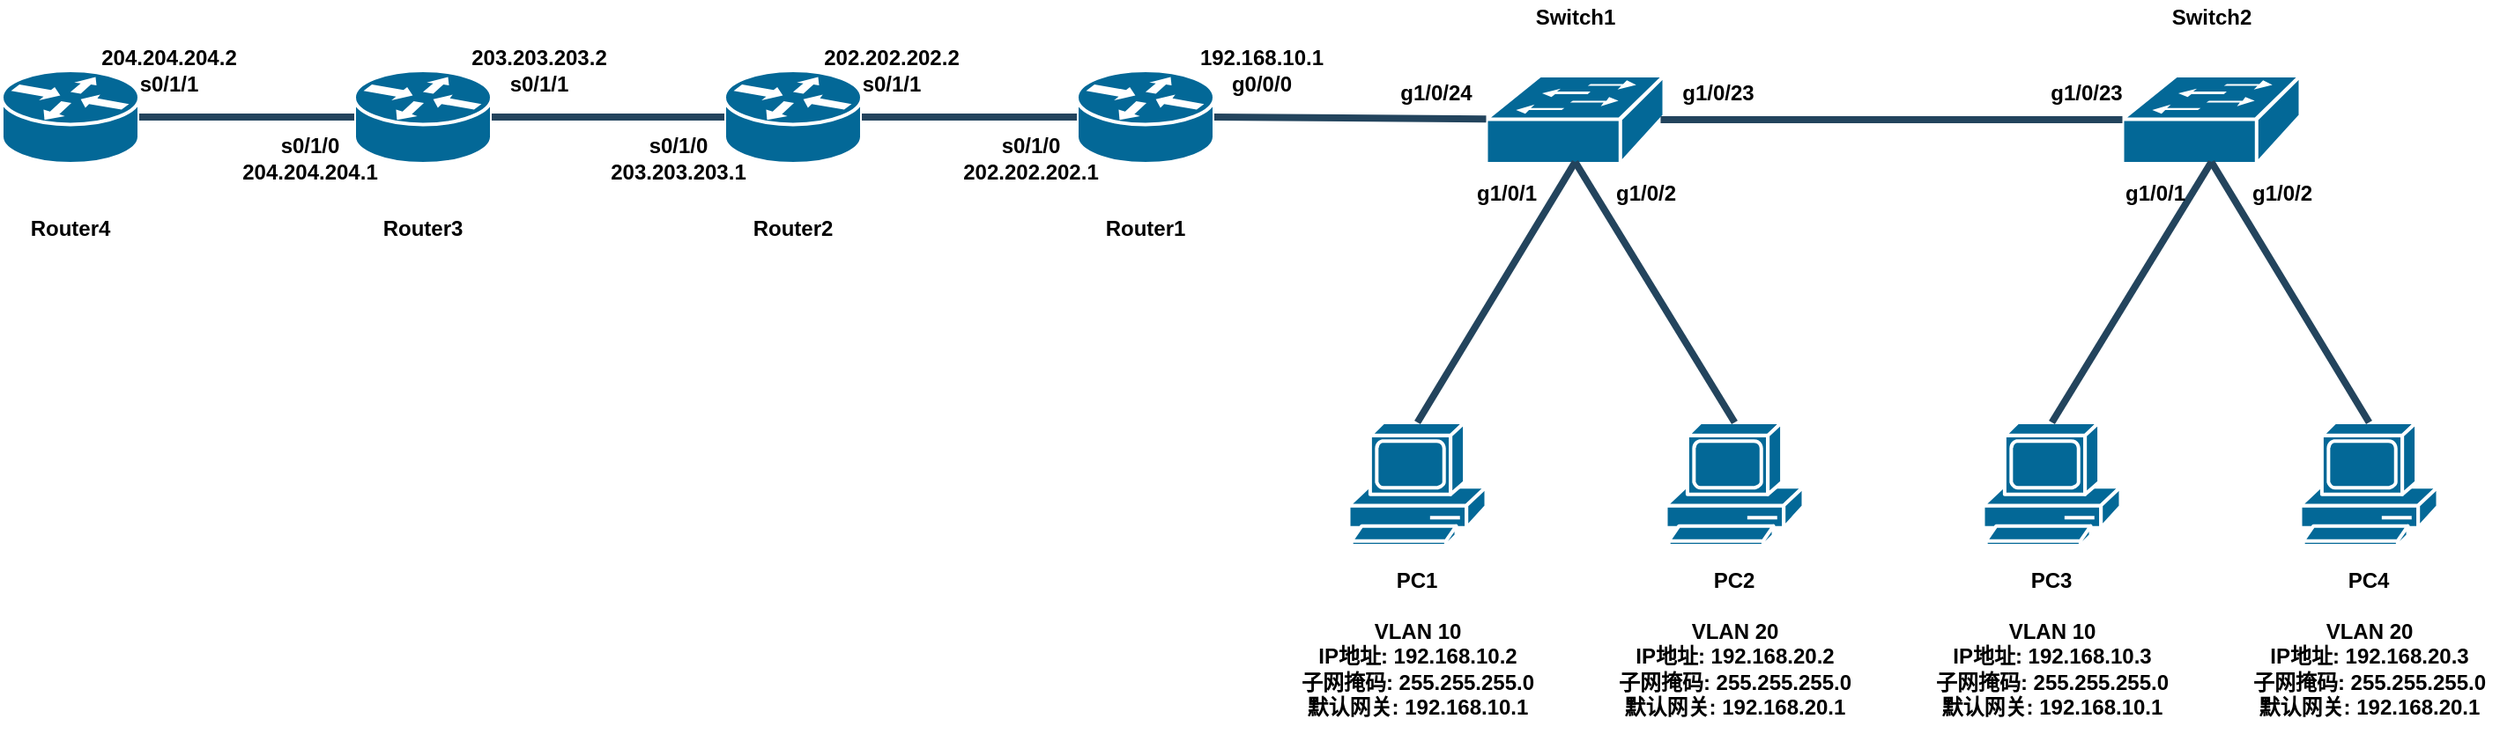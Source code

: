 <mxfile version="13.9.8" type="device"><diagram id="lgmPd-8WGn9R2Iw6znCl" name="第 1 页"><mxGraphModel dx="2107" dy="987" grid="1" gridSize="10" guides="1" tooltips="1" connect="1" arrows="1" fold="1" page="1" pageScale="1" pageWidth="827" pageHeight="1169" math="0" shadow="0"><root><mxCell id="0"/><mxCell id="1" parent="0"/><mxCell id="-E9lR9sstc9akbDXiPJe-2" value="" style="shape=mxgraph.cisco.switches.workgroup_switch;html=1;pointerEvents=1;dashed=0;fillColor=#036897;strokeColor=#ffffff;strokeWidth=2;verticalLabelPosition=bottom;verticalAlign=top;align=center;outlineConnect=0;fontStyle=1" parent="1" vertex="1"><mxGeometry x="972.25" y="463" width="101" height="50" as="geometry"/></mxCell><mxCell id="-E9lR9sstc9akbDXiPJe-3" value="" style="shape=mxgraph.cisco.routers.router;html=1;pointerEvents=1;dashed=0;fillColor=#036897;strokeColor=#ffffff;strokeWidth=2;verticalLabelPosition=bottom;verticalAlign=top;align=center;outlineConnect=0;fontStyle=1" parent="1" vertex="1"><mxGeometry x="130" y="460" width="78" height="53" as="geometry"/></mxCell><mxCell id="-E9lR9sstc9akbDXiPJe-4" value="" style="shape=mxgraph.cisco.computers_and_peripherals.pc;html=1;pointerEvents=1;dashed=0;fillColor=#036897;strokeColor=#ffffff;strokeWidth=2;verticalLabelPosition=bottom;verticalAlign=top;align=center;outlineConnect=0;fontStyle=1" parent="1" vertex="1"><mxGeometry x="894.25" y="660" width="78" height="70" as="geometry"/></mxCell><mxCell id="-E9lR9sstc9akbDXiPJe-6" value="" style="shape=mxgraph.cisco.routers.router;html=1;pointerEvents=1;dashed=0;fillColor=#036897;strokeColor=#ffffff;strokeWidth=2;verticalLabelPosition=bottom;verticalAlign=top;align=center;outlineConnect=0;fontStyle=1" parent="1" vertex="1"><mxGeometry x="330" y="460" width="78" height="53" as="geometry"/></mxCell><mxCell id="-E9lR9sstc9akbDXiPJe-7" value="" style="shape=mxgraph.cisco.routers.router;html=1;pointerEvents=1;dashed=0;fillColor=#036897;strokeColor=#ffffff;strokeWidth=2;verticalLabelPosition=bottom;verticalAlign=top;align=center;outlineConnect=0;fontStyle=1" parent="1" vertex="1"><mxGeometry x="540" y="460" width="78" height="53" as="geometry"/></mxCell><mxCell id="-E9lR9sstc9akbDXiPJe-8" value="" style="shape=mxgraph.cisco.routers.router;html=1;pointerEvents=1;dashed=0;fillColor=#036897;strokeColor=#ffffff;strokeWidth=2;verticalLabelPosition=bottom;verticalAlign=top;align=center;outlineConnect=0;fontStyle=1" parent="1" vertex="1"><mxGeometry x="740" y="460" width="78" height="53" as="geometry"/></mxCell><mxCell id="-E9lR9sstc9akbDXiPJe-9" value="" style="shape=mxgraph.cisco.computers_and_peripherals.pc;html=1;pointerEvents=1;dashed=0;fillColor=#036897;strokeColor=#ffffff;strokeWidth=2;verticalLabelPosition=bottom;verticalAlign=top;align=center;outlineConnect=0;fontStyle=1" parent="1" vertex="1"><mxGeometry x="1074.25" y="660" width="78" height="70" as="geometry"/></mxCell><mxCell id="-E9lR9sstc9akbDXiPJe-10" value="" style="shape=mxgraph.cisco.computers_and_peripherals.pc;html=1;pointerEvents=1;dashed=0;fillColor=#036897;strokeColor=#ffffff;strokeWidth=2;verticalLabelPosition=bottom;verticalAlign=top;align=center;outlineConnect=0;fontStyle=1" parent="1" vertex="1"><mxGeometry x="1254.25" y="660" width="78" height="70" as="geometry"/></mxCell><mxCell id="-E9lR9sstc9akbDXiPJe-11" value="" style="shape=mxgraph.cisco.computers_and_peripherals.pc;html=1;pointerEvents=1;dashed=0;fillColor=#036897;strokeColor=#ffffff;strokeWidth=2;verticalLabelPosition=bottom;verticalAlign=top;align=center;outlineConnect=0;fontStyle=1" parent="1" vertex="1"><mxGeometry x="1434.25" y="660" width="78" height="70" as="geometry"/></mxCell><mxCell id="-E9lR9sstc9akbDXiPJe-12" value="" style="shape=mxgraph.cisco.switches.workgroup_switch;html=1;pointerEvents=1;dashed=0;fillColor=#036897;strokeColor=#ffffff;strokeWidth=2;verticalLabelPosition=bottom;verticalAlign=top;align=center;outlineConnect=0;fontStyle=1" parent="1" vertex="1"><mxGeometry x="1333.25" y="463" width="101" height="50" as="geometry"/></mxCell><mxCell id="-E9lR9sstc9akbDXiPJe-18" style="rounded=1;html=1;strokeColor=#23445D;endArrow=none;endFill=0;strokeWidth=4;exitX=1;exitY=0.5;exitDx=0;exitDy=0;exitPerimeter=0;entryX=0;entryY=0.5;entryDx=0;entryDy=0;entryPerimeter=0;fontStyle=1" parent="1" source="-E9lR9sstc9akbDXiPJe-3" target="-E9lR9sstc9akbDXiPJe-6" edge="1"><mxGeometry relative="1" as="geometry"><mxPoint x="549.376" y="526" as="sourcePoint"/><mxPoint x="534.624" y="854" as="targetPoint"/></mxGeometry></mxCell><mxCell id="-E9lR9sstc9akbDXiPJe-19" style="rounded=1;html=1;strokeColor=#23445D;endArrow=none;endFill=0;strokeWidth=4;exitX=1;exitY=0.5;exitDx=0;exitDy=0;exitPerimeter=0;entryX=0;entryY=0.5;entryDx=0;entryDy=0;entryPerimeter=0;fillColor=#FF0000;fontStyle=1" parent="1" source="-E9lR9sstc9akbDXiPJe-6" target="-E9lR9sstc9akbDXiPJe-7" edge="1"><mxGeometry relative="1" as="geometry"><mxPoint x="559.376" y="536" as="sourcePoint"/><mxPoint x="544.624" y="864" as="targetPoint"/></mxGeometry></mxCell><mxCell id="-E9lR9sstc9akbDXiPJe-20" style="rounded=1;html=1;strokeColor=#23445D;endArrow=none;endFill=0;strokeWidth=4;exitX=1;exitY=0.5;exitDx=0;exitDy=0;exitPerimeter=0;entryX=0;entryY=0.5;entryDx=0;entryDy=0;entryPerimeter=0;fontStyle=1" parent="1" source="-E9lR9sstc9akbDXiPJe-7" target="-E9lR9sstc9akbDXiPJe-8" edge="1"><mxGeometry relative="1" as="geometry"><mxPoint x="569.376" y="546" as="sourcePoint"/><mxPoint x="554.624" y="874" as="targetPoint"/></mxGeometry></mxCell><mxCell id="-E9lR9sstc9akbDXiPJe-21" style="rounded=1;html=1;strokeColor=#23445D;endArrow=none;endFill=0;strokeWidth=4;exitX=1;exitY=0.5;exitDx=0;exitDy=0;exitPerimeter=0;fontStyle=1" parent="1" source="-E9lR9sstc9akbDXiPJe-8" target="-E9lR9sstc9akbDXiPJe-2" edge="1"><mxGeometry relative="1" as="geometry"><mxPoint x="579.376" y="556" as="sourcePoint"/><mxPoint x="564.624" y="884" as="targetPoint"/></mxGeometry></mxCell><mxCell id="-E9lR9sstc9akbDXiPJe-22" style="rounded=1;html=1;strokeColor=#23445D;endArrow=none;endFill=0;strokeWidth=4;exitX=0.98;exitY=0.5;exitDx=0;exitDy=0;exitPerimeter=0;entryX=0;entryY=0.5;entryDx=0;entryDy=0;entryPerimeter=0;fontStyle=1" parent="1" source="-E9lR9sstc9akbDXiPJe-2" target="-E9lR9sstc9akbDXiPJe-12" edge="1"><mxGeometry relative="1" as="geometry"><mxPoint x="1165.006" y="490" as="sourcePoint"/><mxPoint x="1150.254" y="818" as="targetPoint"/></mxGeometry></mxCell><mxCell id="-E9lR9sstc9akbDXiPJe-23" style="rounded=1;html=1;strokeColor=#23445D;endArrow=none;endFill=0;strokeWidth=4;exitX=0.5;exitY=0;exitDx=0;exitDy=0;exitPerimeter=0;entryX=0.5;entryY=0.98;entryDx=0;entryDy=0;entryPerimeter=0;fontStyle=1" parent="1" source="-E9lR9sstc9akbDXiPJe-4" target="-E9lR9sstc9akbDXiPJe-2" edge="1"><mxGeometry relative="1" as="geometry"><mxPoint x="752.25" y="496.5" as="sourcePoint"/><mxPoint x="982.25" y="497.73" as="targetPoint"/></mxGeometry></mxCell><mxCell id="-E9lR9sstc9akbDXiPJe-24" style="rounded=1;html=1;strokeColor=#23445D;endArrow=none;endFill=0;strokeWidth=4;exitX=0.5;exitY=0;exitDx=0;exitDy=0;exitPerimeter=0;entryX=0.5;entryY=0.98;entryDx=0;entryDy=0;entryPerimeter=0;fontStyle=1" parent="1" source="-E9lR9sstc9akbDXiPJe-9" target="-E9lR9sstc9akbDXiPJe-2" edge="1"><mxGeometry relative="1" as="geometry"><mxPoint x="762.25" y="506.5" as="sourcePoint"/><mxPoint x="992.25" y="507.73" as="targetPoint"/></mxGeometry></mxCell><mxCell id="-E9lR9sstc9akbDXiPJe-25" style="rounded=1;html=1;strokeColor=#23445D;endArrow=none;endFill=0;strokeWidth=4;exitX=0.5;exitY=0;exitDx=0;exitDy=0;exitPerimeter=0;entryX=0.5;entryY=0.98;entryDx=0;entryDy=0;entryPerimeter=0;fontStyle=1" parent="1" source="-E9lR9sstc9akbDXiPJe-10" target="-E9lR9sstc9akbDXiPJe-12" edge="1"><mxGeometry relative="1" as="geometry"><mxPoint x="772.25" y="516.5" as="sourcePoint"/><mxPoint x="1002.25" y="517.73" as="targetPoint"/></mxGeometry></mxCell><mxCell id="-E9lR9sstc9akbDXiPJe-26" style="rounded=1;html=1;strokeColor=#23445D;endArrow=none;endFill=0;strokeWidth=4;exitX=0.5;exitY=0;exitDx=0;exitDy=0;exitPerimeter=0;entryX=0.5;entryY=0.98;entryDx=0;entryDy=0;entryPerimeter=0;fontStyle=1" parent="1" source="-E9lR9sstc9akbDXiPJe-11" target="-E9lR9sstc9akbDXiPJe-12" edge="1"><mxGeometry relative="1" as="geometry"><mxPoint x="782.25" y="526.5" as="sourcePoint"/><mxPoint x="1012.25" y="527.73" as="targetPoint"/></mxGeometry></mxCell><mxCell id="-E9lR9sstc9akbDXiPJe-27" value="&lt;span&gt;204.204.204.2&lt;br&gt;s0/1/1&lt;/span&gt;" style="text;html=1;strokeColor=none;fillColor=none;align=center;verticalAlign=middle;whiteSpace=wrap;rounded=0;fontStyle=1" parent="1" vertex="1"><mxGeometry x="180" y="440" width="90" height="40" as="geometry"/></mxCell><mxCell id="-E9lR9sstc9akbDXiPJe-28" value="203.203.203.2&lt;br&gt;s0/1/1" style="text;html=1;strokeColor=none;fillColor=none;align=center;verticalAlign=middle;whiteSpace=wrap;rounded=0;fontStyle=1" parent="1" vertex="1"><mxGeometry x="390" y="440" width="90" height="40" as="geometry"/></mxCell><mxCell id="-E9lR9sstc9akbDXiPJe-29" value="202.202.202.2&lt;br&gt;s0/1/1" style="text;html=1;strokeColor=none;fillColor=none;align=center;verticalAlign=middle;whiteSpace=wrap;rounded=0;fontStyle=1" parent="1" vertex="1"><mxGeometry x="590" y="440" width="90" height="40" as="geometry"/></mxCell><mxCell id="-E9lR9sstc9akbDXiPJe-30" value="192.168.10.1&lt;br&gt;g0/0/0" style="text;html=1;strokeColor=none;fillColor=none;align=center;verticalAlign=middle;whiteSpace=wrap;rounded=0;fontStyle=1" parent="1" vertex="1"><mxGeometry x="800" y="440" width="90" height="40" as="geometry"/></mxCell><mxCell id="-E9lR9sstc9akbDXiPJe-31" value="g1/0/23" style="text;html=1;strokeColor=none;fillColor=none;align=center;verticalAlign=middle;whiteSpace=wrap;rounded=0;fontStyle=1" parent="1" vertex="1"><mxGeometry x="1084.25" y="463" width="40" height="20" as="geometry"/></mxCell><mxCell id="-E9lR9sstc9akbDXiPJe-32" value="g1/0/24" style="text;html=1;strokeColor=none;fillColor=none;align=center;verticalAlign=middle;whiteSpace=wrap;rounded=0;fontStyle=1" parent="1" vertex="1"><mxGeometry x="924.25" y="463" width="40" height="20" as="geometry"/></mxCell><mxCell id="-E9lR9sstc9akbDXiPJe-33" value="g1/0/23" style="text;html=1;strokeColor=none;fillColor=none;align=center;verticalAlign=middle;whiteSpace=wrap;rounded=0;fontStyle=1" parent="1" vertex="1"><mxGeometry x="1293.25" y="463" width="40" height="20" as="geometry"/></mxCell><mxCell id="-E9lR9sstc9akbDXiPJe-34" value="g1/0/1" style="text;html=1;strokeColor=none;fillColor=none;align=center;verticalAlign=middle;whiteSpace=wrap;rounded=0;fontStyle=1" parent="1" vertex="1"><mxGeometry x="964.25" y="520" width="40" height="20" as="geometry"/></mxCell><mxCell id="-E9lR9sstc9akbDXiPJe-35" value="g1/0/2" style="text;html=1;strokeColor=none;fillColor=none;align=center;verticalAlign=middle;whiteSpace=wrap;rounded=0;fontStyle=1" parent="1" vertex="1"><mxGeometry x="1042.75" y="520" width="40" height="20" as="geometry"/></mxCell><mxCell id="-E9lR9sstc9akbDXiPJe-36" value="g1/0/1" style="text;html=1;strokeColor=none;fillColor=none;align=center;verticalAlign=middle;whiteSpace=wrap;rounded=0;fontStyle=1" parent="1" vertex="1"><mxGeometry x="1332.25" y="520" width="40" height="20" as="geometry"/></mxCell><mxCell id="-E9lR9sstc9akbDXiPJe-37" value="g1/0/2" style="text;html=1;strokeColor=none;fillColor=none;align=center;verticalAlign=middle;whiteSpace=wrap;rounded=0;fontStyle=1" parent="1" vertex="1"><mxGeometry x="1403.75" y="520" width="40" height="20" as="geometry"/></mxCell><mxCell id="-E9lR9sstc9akbDXiPJe-38" value="PC1" style="text;html=1;strokeColor=none;fillColor=none;align=center;verticalAlign=middle;whiteSpace=wrap;rounded=0;fontStyle=1" parent="1" vertex="1"><mxGeometry x="913.25" y="740" width="40" height="20" as="geometry"/></mxCell><mxCell id="-E9lR9sstc9akbDXiPJe-39" value="PC2" style="text;html=1;strokeColor=none;fillColor=none;align=center;verticalAlign=middle;whiteSpace=wrap;rounded=0;fontStyle=1" parent="1" vertex="1"><mxGeometry x="1093.25" y="740" width="40" height="20" as="geometry"/></mxCell><mxCell id="-E9lR9sstc9akbDXiPJe-40" value="PC3" style="text;html=1;strokeColor=none;fillColor=none;align=center;verticalAlign=middle;whiteSpace=wrap;rounded=0;fontStyle=1" parent="1" vertex="1"><mxGeometry x="1273.25" y="740" width="40" height="20" as="geometry"/></mxCell><mxCell id="-E9lR9sstc9akbDXiPJe-41" value="PC4" style="text;html=1;strokeColor=none;fillColor=none;align=center;verticalAlign=middle;whiteSpace=wrap;rounded=0;fontStyle=1" parent="1" vertex="1"><mxGeometry x="1453.25" y="740" width="40" height="20" as="geometry"/></mxCell><mxCell id="-E9lR9sstc9akbDXiPJe-42" value="&lt;span&gt;Router4&lt;/span&gt;" style="text;html=1;strokeColor=none;fillColor=none;align=center;verticalAlign=middle;whiteSpace=wrap;rounded=0;fontStyle=1" parent="1" vertex="1"><mxGeometry x="149" y="540" width="40" height="20" as="geometry"/></mxCell><mxCell id="-E9lR9sstc9akbDXiPJe-43" value="Router3" style="text;html=1;strokeColor=none;fillColor=none;align=center;verticalAlign=middle;whiteSpace=wrap;rounded=0;fontStyle=1" parent="1" vertex="1"><mxGeometry x="349" y="540" width="40" height="20" as="geometry"/></mxCell><mxCell id="-E9lR9sstc9akbDXiPJe-44" value="Router2" style="text;html=1;strokeColor=none;fillColor=none;align=center;verticalAlign=middle;whiteSpace=wrap;rounded=0;fontStyle=1" parent="1" vertex="1"><mxGeometry x="559" y="540" width="40" height="20" as="geometry"/></mxCell><mxCell id="-E9lR9sstc9akbDXiPJe-45" value="Router1" style="text;html=1;strokeColor=none;fillColor=none;align=center;verticalAlign=middle;whiteSpace=wrap;rounded=0;fontStyle=1" parent="1" vertex="1"><mxGeometry x="759" y="540" width="40" height="20" as="geometry"/></mxCell><mxCell id="-E9lR9sstc9akbDXiPJe-46" value="Switch1" style="text;html=1;strokeColor=none;fillColor=none;align=center;verticalAlign=middle;whiteSpace=wrap;rounded=0;fontStyle=1" parent="1" vertex="1"><mxGeometry x="1002.75" y="420" width="40" height="20" as="geometry"/></mxCell><mxCell id="-E9lR9sstc9akbDXiPJe-47" value="Switch2" style="text;html=1;strokeColor=none;fillColor=none;align=center;verticalAlign=middle;whiteSpace=wrap;rounded=0;fontStyle=1" parent="1" vertex="1"><mxGeometry x="1363.75" y="420" width="40" height="20" as="geometry"/></mxCell><mxCell id="-E9lR9sstc9akbDXiPJe-48" value="VLAN 10&lt;br&gt;IP地址: 192.168.10.2&lt;br&gt;子网掩码: 255.255.255.0&lt;br&gt;默认网关: 192.168.10.1" style="text;html=1;strokeColor=none;fillColor=none;align=center;verticalAlign=middle;whiteSpace=wrap;rounded=0;fontStyle=1" parent="1" vertex="1"><mxGeometry x="860" y="760" width="146.5" height="80" as="geometry"/></mxCell><mxCell id="-E9lR9sstc9akbDXiPJe-49" value="VLAN 20&lt;br&gt;IP地址: 192.168.20.2&lt;br&gt;子网掩码: 255.255.255.0&lt;br&gt;默认网关: 192.168.20.1" style="text;html=1;strokeColor=none;fillColor=none;align=center;verticalAlign=middle;whiteSpace=wrap;rounded=0;fontStyle=1" parent="1" vertex="1"><mxGeometry x="1040" y="760" width="146.5" height="80" as="geometry"/></mxCell><mxCell id="-E9lR9sstc9akbDXiPJe-50" value="VLAN 10&lt;br&gt;IP地址: 192.168.10.3&lt;br&gt;子网掩码: 255.255.255.0&lt;br&gt;默认网关: 192.168.10.1" style="text;html=1;strokeColor=none;fillColor=none;align=center;verticalAlign=middle;whiteSpace=wrap;rounded=0;fontStyle=1" parent="1" vertex="1"><mxGeometry x="1220" y="760" width="146.5" height="80" as="geometry"/></mxCell><mxCell id="-E9lR9sstc9akbDXiPJe-51" value="VLAN 20&lt;br&gt;IP地址: 192.168.20.3&lt;br&gt;子网掩码: 255.255.255.0&lt;br&gt;默认网关: 192.168.20.1" style="text;html=1;strokeColor=none;fillColor=none;align=center;verticalAlign=middle;whiteSpace=wrap;rounded=0;fontStyle=1" parent="1" vertex="1"><mxGeometry x="1400" y="760" width="146.5" height="80" as="geometry"/></mxCell><mxCell id="-E9lR9sstc9akbDXiPJe-52" value="s0/1/0&lt;br&gt;204.204.204.1" style="text;html=1;strokeColor=none;fillColor=none;align=center;verticalAlign=middle;whiteSpace=wrap;rounded=0;fontStyle=1" parent="1" vertex="1"><mxGeometry x="260" y="490" width="90" height="40" as="geometry"/></mxCell><mxCell id="-E9lR9sstc9akbDXiPJe-53" value="s0/1/0&lt;br&gt;203.203.203.1" style="text;html=1;strokeColor=none;fillColor=none;align=center;verticalAlign=middle;whiteSpace=wrap;rounded=0;fontStyle=1" parent="1" vertex="1"><mxGeometry x="469" y="490" width="90" height="40" as="geometry"/></mxCell><mxCell id="-E9lR9sstc9akbDXiPJe-54" value="s0/1/0&lt;br&gt;202.202.202.1" style="text;html=1;strokeColor=none;fillColor=none;align=center;verticalAlign=middle;whiteSpace=wrap;rounded=0;fontStyle=1" parent="1" vertex="1"><mxGeometry x="669" y="490" width="90" height="40" as="geometry"/></mxCell></root></mxGraphModel></diagram></mxfile>